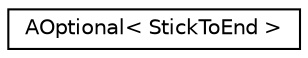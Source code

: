 digraph "Graphical Class Hierarchy"
{
 // LATEX_PDF_SIZE
  edge [fontname="Helvetica",fontsize="10",labelfontname="Helvetica",labelfontsize="10"];
  node [fontname="Helvetica",fontsize="10",shape=record];
  rankdir="LR";
  Node0 [label="AOptional\< StickToEnd \>",height=0.2,width=0.4,color="black", fillcolor="white", style="filled",URL="$classAOptional.html",tooltip=" "];
}
